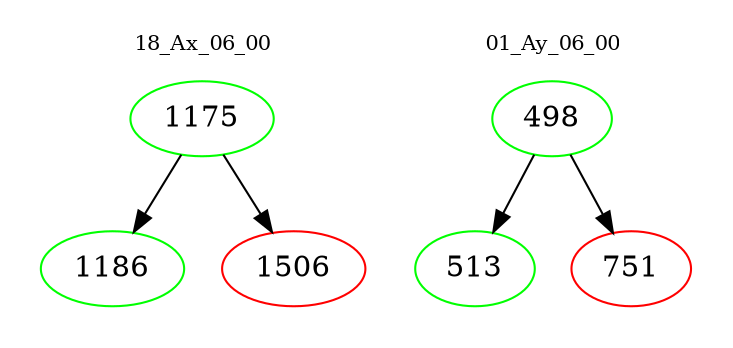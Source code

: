 digraph{
subgraph cluster_0 {
color = white
label = "18_Ax_06_00";
fontsize=10;
T0_1175 [label="1175", color="green"]
T0_1175 -> T0_1186 [color="black"]
T0_1186 [label="1186", color="green"]
T0_1175 -> T0_1506 [color="black"]
T0_1506 [label="1506", color="red"]
}
subgraph cluster_1 {
color = white
label = "01_Ay_06_00";
fontsize=10;
T1_498 [label="498", color="green"]
T1_498 -> T1_513 [color="black"]
T1_513 [label="513", color="green"]
T1_498 -> T1_751 [color="black"]
T1_751 [label="751", color="red"]
}
}
